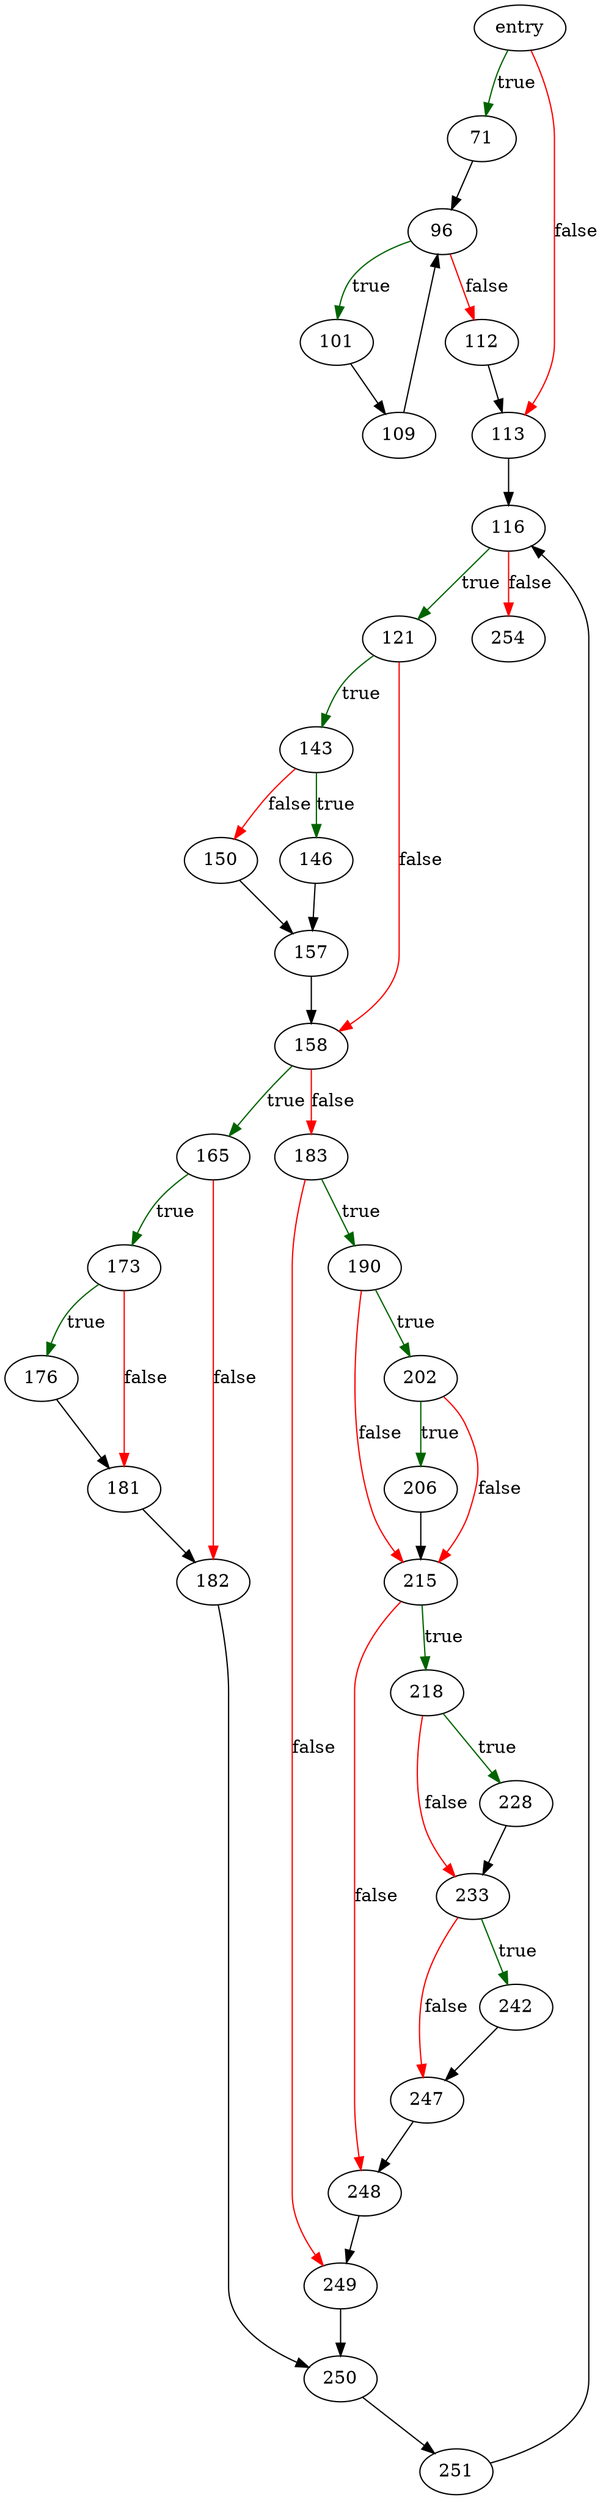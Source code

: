 digraph "codeAllEqualityTerms" {
	// Node definitions.
	5 [label=entry];
	71;
	96;
	101;
	109;
	112;
	113;
	116;
	121;
	143;
	146;
	150;
	157;
	158;
	165;
	173;
	176;
	181;
	182;
	183;
	190;
	202;
	206;
	215;
	218;
	228;
	233;
	242;
	247;
	248;
	249;
	250;
	251;
	254;

	// Edge definitions.
	5 -> 71 [
		color=darkgreen
		label=true
	];
	5 -> 113 [
		color=red
		label=false
	];
	71 -> 96;
	96 -> 101 [
		color=darkgreen
		label=true
	];
	96 -> 112 [
		color=red
		label=false
	];
	101 -> 109;
	109 -> 96;
	112 -> 113;
	113 -> 116;
	116 -> 121 [
		color=darkgreen
		label=true
	];
	116 -> 254 [
		color=red
		label=false
	];
	121 -> 143 [
		color=darkgreen
		label=true
	];
	121 -> 158 [
		color=red
		label=false
	];
	143 -> 146 [
		color=darkgreen
		label=true
	];
	143 -> 150 [
		color=red
		label=false
	];
	146 -> 157;
	150 -> 157;
	157 -> 158;
	158 -> 165 [
		color=darkgreen
		label=true
	];
	158 -> 183 [
		color=red
		label=false
	];
	165 -> 173 [
		color=darkgreen
		label=true
	];
	165 -> 182 [
		color=red
		label=false
	];
	173 -> 176 [
		color=darkgreen
		label=true
	];
	173 -> 181 [
		color=red
		label=false
	];
	176 -> 181;
	181 -> 182;
	182 -> 250;
	183 -> 190 [
		color=darkgreen
		label=true
	];
	183 -> 249 [
		color=red
		label=false
	];
	190 -> 202 [
		color=darkgreen
		label=true
	];
	190 -> 215 [
		color=red
		label=false
	];
	202 -> 206 [
		color=darkgreen
		label=true
	];
	202 -> 215 [
		color=red
		label=false
	];
	206 -> 215;
	215 -> 218 [
		color=darkgreen
		label=true
	];
	215 -> 248 [
		color=red
		label=false
	];
	218 -> 228 [
		color=darkgreen
		label=true
	];
	218 -> 233 [
		color=red
		label=false
	];
	228 -> 233;
	233 -> 242 [
		color=darkgreen
		label=true
	];
	233 -> 247 [
		color=red
		label=false
	];
	242 -> 247;
	247 -> 248;
	248 -> 249;
	249 -> 250;
	250 -> 251;
	251 -> 116;
}